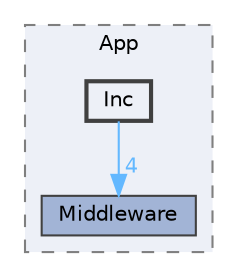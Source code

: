 digraph "C:/Users/Ralf/git/Pro4-Final/Pro4-Final-H7/App/Inc"
{
 // LATEX_PDF_SIZE
  bgcolor="transparent";
  edge [fontname=Helvetica,fontsize=10,labelfontname=Helvetica,labelfontsize=10];
  node [fontname=Helvetica,fontsize=10,shape=box,height=0.2,width=0.4];
  compound=true
  subgraph clusterdir_7aeaecfeeaad5b454fd6b5dd34f24854 {
    graph [ bgcolor="#edf0f7", pencolor="grey50", label="App", fontname=Helvetica,fontsize=10 style="filled,dashed", URL="dir_7aeaecfeeaad5b454fd6b5dd34f24854.html",tooltip=""]
  dir_a38b73af48a088ed276033fa2e5ebbf9 [label="Middleware", fillcolor="#a2b4d6", color="grey25", style="filled", URL="dir_a38b73af48a088ed276033fa2e5ebbf9.html",tooltip=""];
  dir_d678f5a3e602397ca88b80dde5c129af [label="Inc", fillcolor="#edf0f7", color="grey25", style="filled,bold", URL="dir_d678f5a3e602397ca88b80dde5c129af.html",tooltip=""];
  }
  dir_d678f5a3e602397ca88b80dde5c129af->dir_a38b73af48a088ed276033fa2e5ebbf9 [headlabel="4", labeldistance=1.5 headhref="dir_000001_000002.html" href="dir_000001_000002.html" color="steelblue1" fontcolor="steelblue1"];
}

